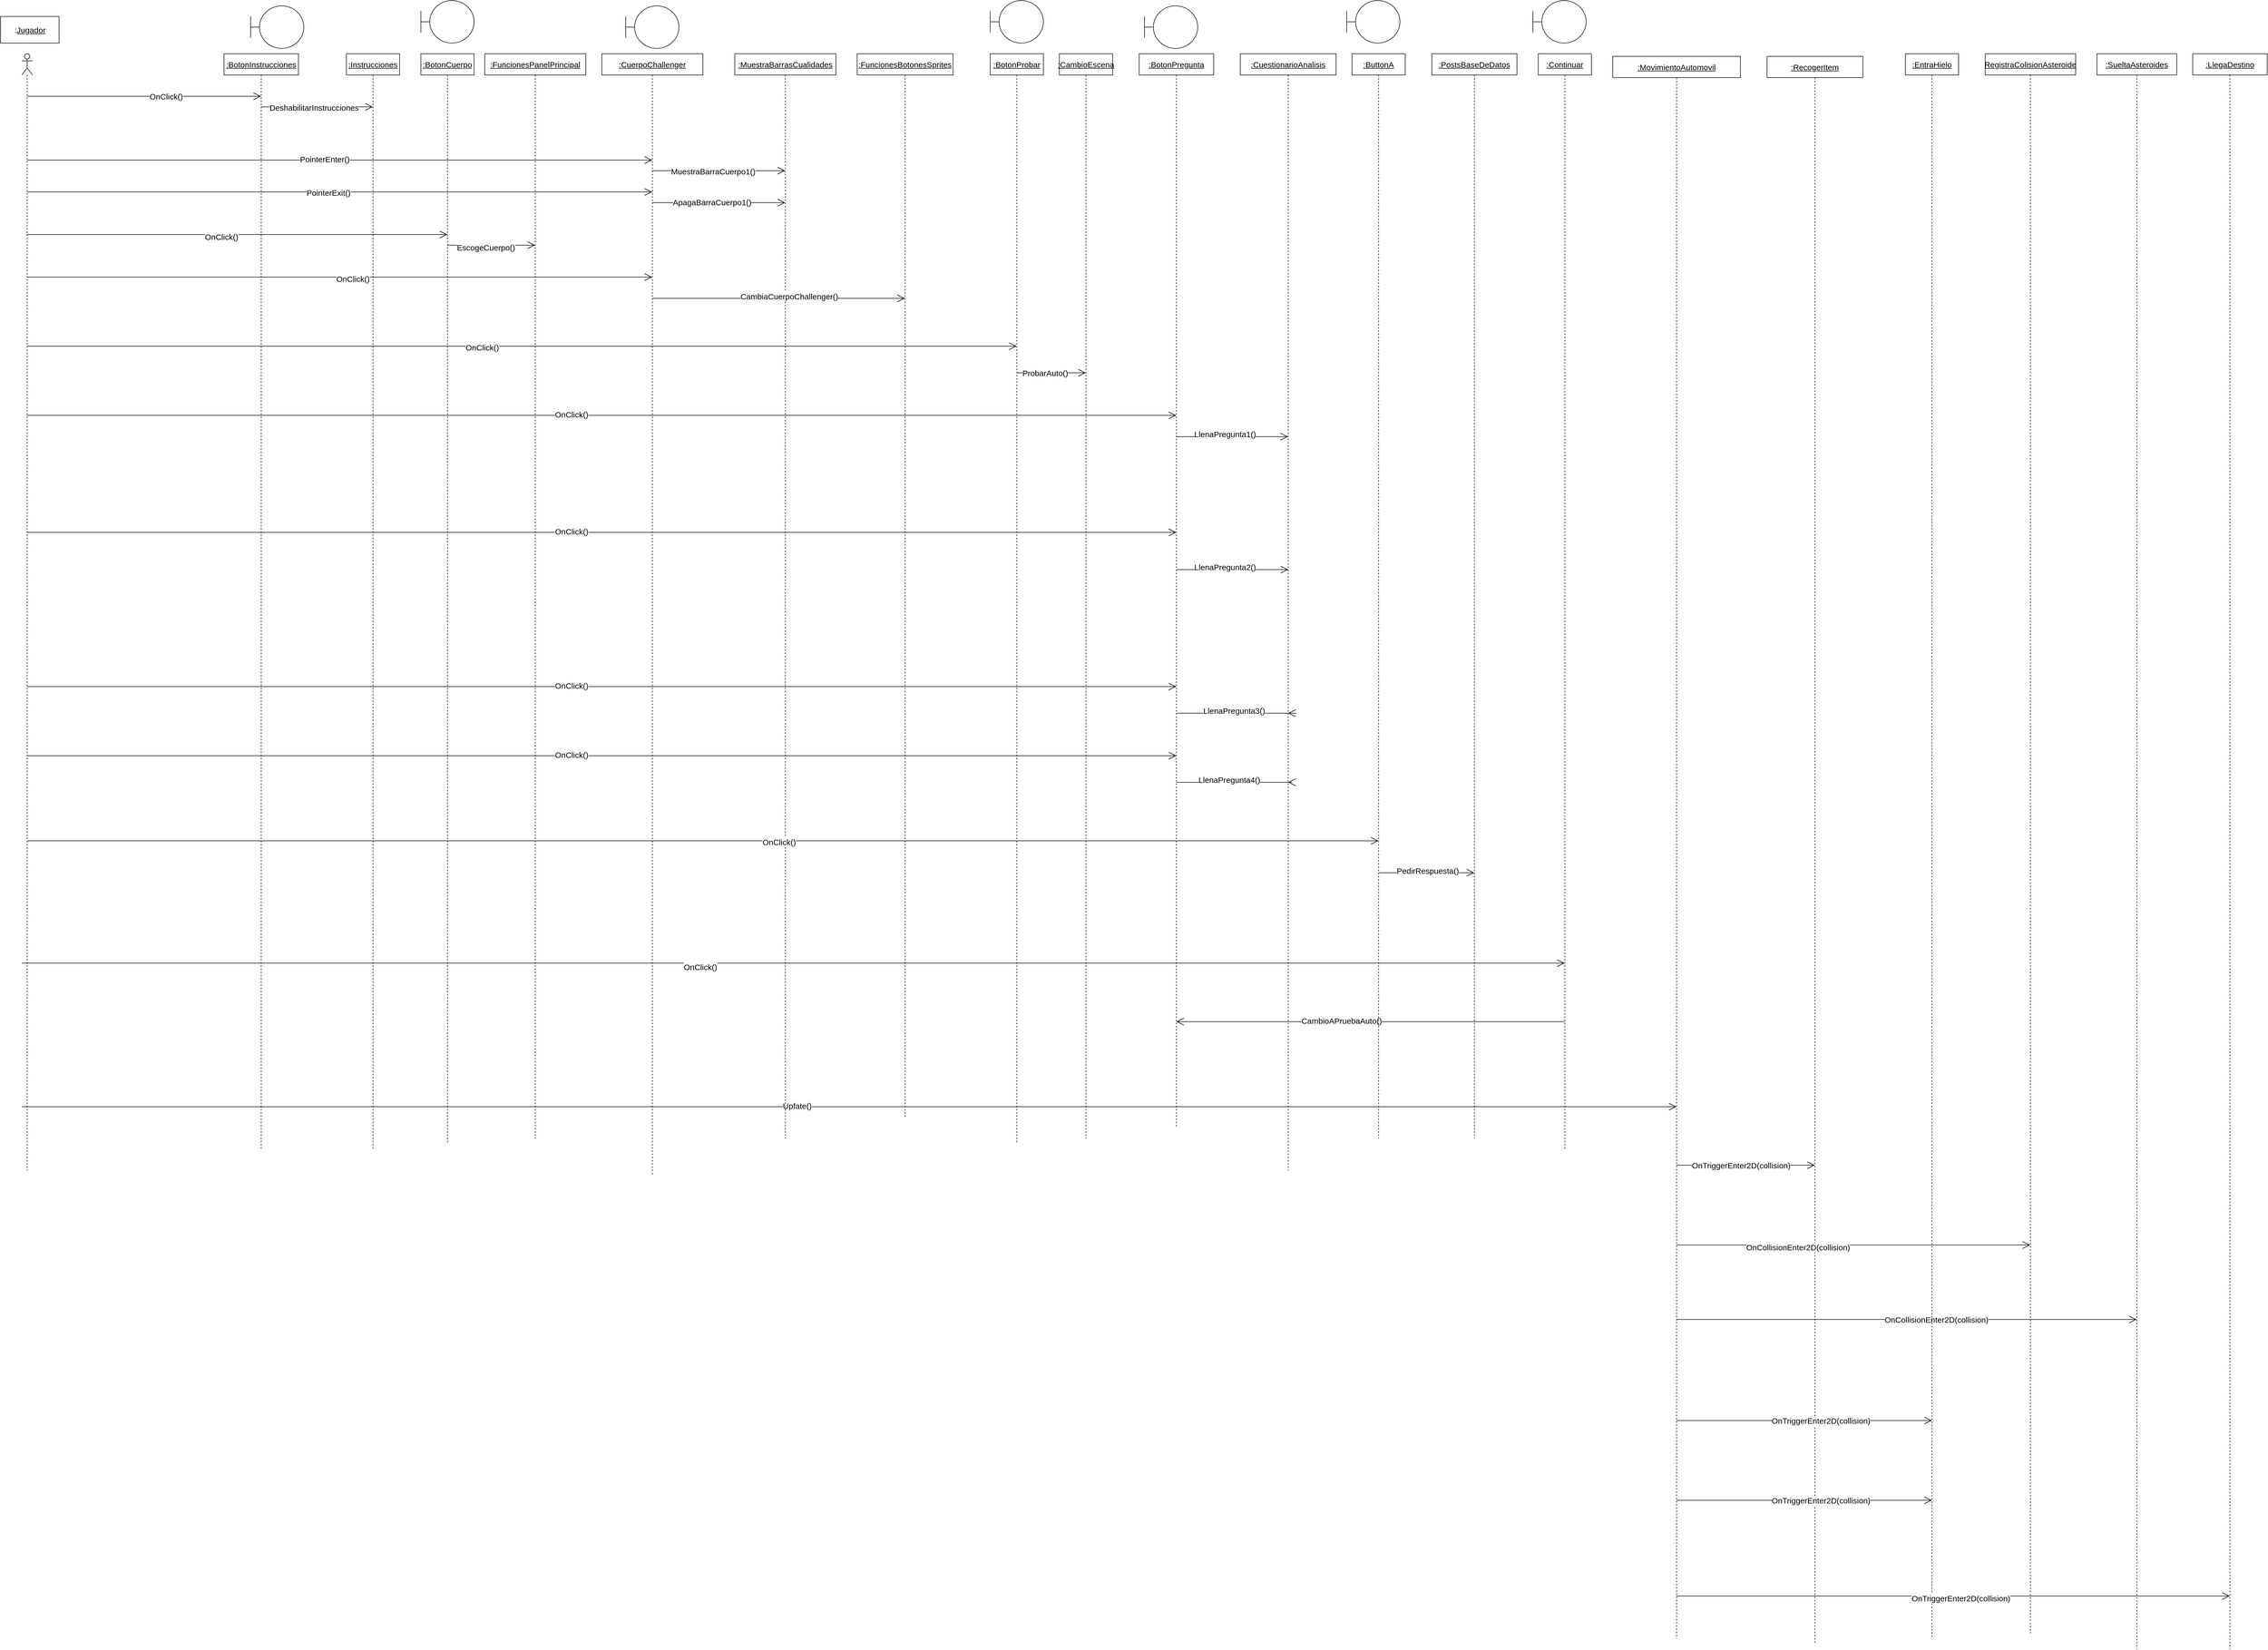 <mxfile version="14.6.9" type="device"><diagram id="k_JToLOaKlE2akSq6uSu" name="Page-1"><mxGraphModel dx="3276" dy="1656" grid="1" gridSize="10" guides="1" tooltips="1" connect="1" arrows="1" fold="1" page="1" pageScale="1" pageWidth="850" pageHeight="1100" math="0" shadow="0"><root><mxCell id="0"/><mxCell id="1" parent="0"/><mxCell id="Ql1nLGLILNkB_zhHNrRk-2" value="" style="shape=umlLifeline;participant=umlActor;perimeter=lifelinePerimeter;whiteSpace=wrap;html=1;container=1;collapsible=0;recursiveResize=0;verticalAlign=top;spacingTop=36;outlineConnect=0;fontSize=15;" vertex="1" parent="1"><mxGeometry x="300" y="470" width="20" height="2100" as="geometry"/></mxCell><mxCell id="Ql1nLGLILNkB_zhHNrRk-49" value="" style="endArrow=open;endFill=1;endSize=12;html=1;fontSize=15;" edge="1" parent="Ql1nLGLILNkB_zhHNrRk-2" target="Ql1nLGLILNkB_zhHNrRk-47"><mxGeometry width="160" relative="1" as="geometry"><mxPoint x="10" y="550" as="sourcePoint"/><mxPoint x="170" y="550" as="targetPoint"/></mxGeometry></mxCell><mxCell id="Ql1nLGLILNkB_zhHNrRk-50" value="OnClick()" style="edgeLabel;html=1;align=center;verticalAlign=middle;resizable=0;points=[];fontSize=15;" vertex="1" connectable="0" parent="Ql1nLGLILNkB_zhHNrRk-49"><mxGeometry x="-0.081" y="-2" relative="1" as="geometry"><mxPoint as="offset"/></mxGeometry></mxCell><mxCell id="Ql1nLGLILNkB_zhHNrRk-82" value="" style="endArrow=open;endFill=1;endSize=12;html=1;fontSize=15;" edge="1" parent="Ql1nLGLILNkB_zhHNrRk-2" target="Ql1nLGLILNkB_zhHNrRk-84"><mxGeometry width="160" relative="1" as="geometry"><mxPoint y="1710" as="sourcePoint"/><mxPoint x="2940" y="1720" as="targetPoint"/></mxGeometry></mxCell><mxCell id="Ql1nLGLILNkB_zhHNrRk-83" value="OnClick()" style="edgeLabel;html=1;align=center;verticalAlign=middle;resizable=0;points=[];fontSize=15;" vertex="1" connectable="0" parent="Ql1nLGLILNkB_zhHNrRk-82"><mxGeometry x="-0.121" y="-7" relative="1" as="geometry"><mxPoint as="offset"/></mxGeometry></mxCell><mxCell id="Ql1nLGLILNkB_zhHNrRk-89" value="" style="endArrow=open;endFill=1;endSize=12;html=1;fontSize=15;" edge="1" parent="Ql1nLGLILNkB_zhHNrRk-2" target="Ql1nLGLILNkB_zhHNrRk-88"><mxGeometry width="160" relative="1" as="geometry"><mxPoint y="1980" as="sourcePoint"/><mxPoint x="160" y="1980" as="targetPoint"/></mxGeometry></mxCell><mxCell id="Ql1nLGLILNkB_zhHNrRk-90" value="Upfate()" style="edgeLabel;html=1;align=center;verticalAlign=middle;resizable=0;points=[];fontSize=15;" vertex="1" connectable="0" parent="Ql1nLGLILNkB_zhHNrRk-89"><mxGeometry x="-0.063" y="2" relative="1" as="geometry"><mxPoint as="offset"/></mxGeometry></mxCell><mxCell id="Ql1nLGLILNkB_zhHNrRk-8" value=":&lt;u style=&quot;font-size: 15px;&quot;&gt;Jugador&lt;/u&gt;" style="html=1;fontSize=15;" vertex="1" parent="1"><mxGeometry x="260" y="400" width="110" height="50" as="geometry"/></mxCell><mxCell id="Ql1nLGLILNkB_zhHNrRk-9" value="&lt;u style=&quot;font-size: 15px;&quot;&gt;:BotonInstrucciones&lt;/u&gt;" style="shape=umlLifeline;perimeter=lifelinePerimeter;whiteSpace=wrap;html=1;container=1;collapsible=0;recursiveResize=0;outlineConnect=0;fontSize=15;" vertex="1" parent="1"><mxGeometry x="680" y="470" width="140" height="2060" as="geometry"/></mxCell><mxCell id="Ql1nLGLILNkB_zhHNrRk-10" value="" style="endArrow=open;endFill=1;endSize=12;html=1;fontSize=15;" edge="1" parent="1" source="Ql1nLGLILNkB_zhHNrRk-2" target="Ql1nLGLILNkB_zhHNrRk-9"><mxGeometry width="160" relative="1" as="geometry"><mxPoint x="490" y="670" as="sourcePoint"/><mxPoint x="650" y="670" as="targetPoint"/><Array as="points"><mxPoint x="570" y="550"/></Array></mxGeometry></mxCell><mxCell id="Ql1nLGLILNkB_zhHNrRk-11" value="OnClick()" style="edgeLabel;html=1;align=center;verticalAlign=middle;resizable=0;points=[];fontSize=15;" vertex="1" connectable="0" parent="Ql1nLGLILNkB_zhHNrRk-10"><mxGeometry x="0.185" relative="1" as="geometry"><mxPoint as="offset"/></mxGeometry></mxCell><mxCell id="Ql1nLGLILNkB_zhHNrRk-12" value="&lt;u style=&quot;font-size: 15px;&quot;&gt;:Instrucciones&lt;/u&gt;" style="shape=umlLifeline;perimeter=lifelinePerimeter;whiteSpace=wrap;html=1;container=1;collapsible=0;recursiveResize=0;outlineConnect=0;fontSize=15;" vertex="1" parent="1"><mxGeometry x="910" y="470" width="100" height="2060" as="geometry"/></mxCell><mxCell id="Ql1nLGLILNkB_zhHNrRk-13" value="" style="endArrow=open;endFill=1;endSize=12;html=1;fontSize=15;" edge="1" parent="1" source="Ql1nLGLILNkB_zhHNrRk-9" target="Ql1nLGLILNkB_zhHNrRk-12"><mxGeometry width="160" relative="1" as="geometry"><mxPoint x="810" y="610" as="sourcePoint"/><mxPoint x="970" y="610" as="targetPoint"/><Array as="points"><mxPoint x="880" y="570"/></Array></mxGeometry></mxCell><mxCell id="Ql1nLGLILNkB_zhHNrRk-14" value="DeshabilitarInstrucciones" style="edgeLabel;html=1;align=center;verticalAlign=middle;resizable=0;points=[];fontSize=15;" vertex="1" connectable="0" parent="Ql1nLGLILNkB_zhHNrRk-13"><mxGeometry x="-0.053" y="-1" relative="1" as="geometry"><mxPoint as="offset"/></mxGeometry></mxCell><mxCell id="Ql1nLGLILNkB_zhHNrRk-15" value="&lt;u style=&quot;font-size: 15px;&quot;&gt;:BotonCuerpo&lt;/u&gt;" style="shape=umlLifeline;perimeter=lifelinePerimeter;whiteSpace=wrap;html=1;container=1;collapsible=0;recursiveResize=0;outlineConnect=0;fontSize=15;" vertex="1" parent="1"><mxGeometry x="1050" y="470" width="100" height="2050" as="geometry"/></mxCell><mxCell id="Ql1nLGLILNkB_zhHNrRk-18" value="&lt;u style=&quot;font-size: 15px;&quot;&gt;:FuncionesPanelPrincipal&lt;/u&gt;" style="shape=umlLifeline;perimeter=lifelinePerimeter;whiteSpace=wrap;html=1;container=1;collapsible=0;recursiveResize=0;outlineConnect=0;fontSize=15;" vertex="1" parent="1"><mxGeometry x="1170" y="470" width="190" height="2040" as="geometry"/></mxCell><mxCell id="Ql1nLGLILNkB_zhHNrRk-21" value="" style="endArrow=open;endFill=1;endSize=12;html=1;fontSize=15;" edge="1" parent="1" source="Ql1nLGLILNkB_zhHNrRk-2" target="Ql1nLGLILNkB_zhHNrRk-22"><mxGeometry width="160" relative="1" as="geometry"><mxPoint x="450" y="700" as="sourcePoint"/><mxPoint x="1422" y="680" as="targetPoint"/><Array as="points"><mxPoint x="1410" y="670"/></Array></mxGeometry></mxCell><mxCell id="Ql1nLGLILNkB_zhHNrRk-23" value="PointerEnter()" style="edgeLabel;html=1;align=center;verticalAlign=middle;resizable=0;points=[];fontSize=15;" vertex="1" connectable="0" parent="Ql1nLGLILNkB_zhHNrRk-21"><mxGeometry x="-0.05" y="2" relative="1" as="geometry"><mxPoint x="1" as="offset"/></mxGeometry></mxCell><mxCell id="Ql1nLGLILNkB_zhHNrRk-22" value="&lt;u style=&quot;font-size: 15px;&quot;&gt;:CuerpoChallenger&lt;/u&gt;" style="shape=umlLifeline;perimeter=lifelinePerimeter;whiteSpace=wrap;html=1;container=1;collapsible=0;recursiveResize=0;outlineConnect=0;fontSize=15;" vertex="1" parent="1"><mxGeometry x="1390" y="470" width="190" height="2110" as="geometry"/></mxCell><mxCell id="Ql1nLGLILNkB_zhHNrRk-25" value="&lt;u style=&quot;font-size: 15px;&quot;&gt;:MuestraBarrasCualidades&lt;/u&gt;" style="shape=umlLifeline;perimeter=lifelinePerimeter;whiteSpace=wrap;html=1;container=1;collapsible=0;recursiveResize=0;outlineConnect=0;fontSize=15;" vertex="1" parent="1"><mxGeometry x="1640" y="470" width="190" height="2040" as="geometry"/></mxCell><mxCell id="Ql1nLGLILNkB_zhHNrRk-27" value="" style="endArrow=open;endFill=1;endSize=12;html=1;fontSize=15;" edge="1" parent="1" source="Ql1nLGLILNkB_zhHNrRk-22" target="Ql1nLGLILNkB_zhHNrRk-25"><mxGeometry width="160" relative="1" as="geometry"><mxPoint x="1600" y="590" as="sourcePoint"/><mxPoint x="1760" y="590" as="targetPoint"/><Array as="points"><mxPoint x="1630" y="690"/></Array></mxGeometry></mxCell><mxCell id="Ql1nLGLILNkB_zhHNrRk-28" value="MuestraBarraCuerpo1()" style="edgeLabel;html=1;align=center;verticalAlign=middle;resizable=0;points=[];fontSize=15;" vertex="1" connectable="0" parent="Ql1nLGLILNkB_zhHNrRk-27"><mxGeometry x="-0.088" y="-1" relative="1" as="geometry"><mxPoint as="offset"/></mxGeometry></mxCell><mxCell id="Ql1nLGLILNkB_zhHNrRk-29" value="" style="endArrow=open;endFill=1;endSize=12;html=1;fontSize=15;" edge="1" parent="1" source="Ql1nLGLILNkB_zhHNrRk-2" target="Ql1nLGLILNkB_zhHNrRk-22"><mxGeometry width="160" relative="1" as="geometry"><mxPoint x="320" y="860" as="sourcePoint"/><mxPoint x="480" y="860" as="targetPoint"/><Array as="points"><mxPoint x="910" y="730"/></Array></mxGeometry></mxCell><mxCell id="Ql1nLGLILNkB_zhHNrRk-30" value="PointerExit()" style="edgeLabel;html=1;align=center;verticalAlign=middle;resizable=0;points=[];fontSize=15;" vertex="1" connectable="0" parent="Ql1nLGLILNkB_zhHNrRk-29"><mxGeometry x="-0.038" y="-1" relative="1" as="geometry"><mxPoint x="1" as="offset"/></mxGeometry></mxCell><mxCell id="Ql1nLGLILNkB_zhHNrRk-31" value="" style="endArrow=open;endFill=1;endSize=12;html=1;fontSize=15;" edge="1" parent="1" source="Ql1nLGLILNkB_zhHNrRk-22" target="Ql1nLGLILNkB_zhHNrRk-25"><mxGeometry width="160" relative="1" as="geometry"><mxPoint x="960" y="730" as="sourcePoint"/><mxPoint x="1120" y="730" as="targetPoint"/><Array as="points"><mxPoint x="1620" y="750"/></Array></mxGeometry></mxCell><mxCell id="Ql1nLGLILNkB_zhHNrRk-38" value="ApagaBarraCuerpo1()" style="edgeLabel;html=1;align=center;verticalAlign=middle;resizable=0;points=[];fontSize=15;" vertex="1" connectable="0" parent="Ql1nLGLILNkB_zhHNrRk-31"><mxGeometry x="-0.107" y="1" relative="1" as="geometry"><mxPoint as="offset"/></mxGeometry></mxCell><mxCell id="Ql1nLGLILNkB_zhHNrRk-33" value="" style="endArrow=open;endFill=1;endSize=12;html=1;fontSize=15;" edge="1" parent="1" source="Ql1nLGLILNkB_zhHNrRk-2" target="Ql1nLGLILNkB_zhHNrRk-15"><mxGeometry width="160" relative="1" as="geometry"><mxPoint x="490" y="1010" as="sourcePoint"/><mxPoint x="650" y="1010" as="targetPoint"/><Array as="points"><mxPoint x="710" y="810"/></Array></mxGeometry></mxCell><mxCell id="Ql1nLGLILNkB_zhHNrRk-34" value="OnClick()" style="edgeLabel;html=1;align=center;verticalAlign=middle;resizable=0;points=[];fontSize=15;" vertex="1" connectable="0" parent="Ql1nLGLILNkB_zhHNrRk-33"><mxGeometry x="-0.077" y="-4" relative="1" as="geometry"><mxPoint as="offset"/></mxGeometry></mxCell><mxCell id="Ql1nLGLILNkB_zhHNrRk-36" value="" style="endArrow=open;endFill=1;endSize=12;html=1;fontSize=15;" edge="1" parent="1" source="Ql1nLGLILNkB_zhHNrRk-15" target="Ql1nLGLILNkB_zhHNrRk-18"><mxGeometry width="160" relative="1" as="geometry"><mxPoint x="720" y="990" as="sourcePoint"/><mxPoint x="880" y="990" as="targetPoint"/><Array as="points"><mxPoint x="1200" y="830"/></Array></mxGeometry></mxCell><mxCell id="Ql1nLGLILNkB_zhHNrRk-37" value="EscogeCuerpo()" style="edgeLabel;html=1;align=center;verticalAlign=middle;resizable=0;points=[];fontSize=15;" vertex="1" connectable="0" parent="Ql1nLGLILNkB_zhHNrRk-36"><mxGeometry x="-0.125" y="-4" relative="1" as="geometry"><mxPoint as="offset"/></mxGeometry></mxCell><mxCell id="Ql1nLGLILNkB_zhHNrRk-39" value="" style="endArrow=open;endFill=1;endSize=12;html=1;fontSize=15;" edge="1" parent="1" source="Ql1nLGLILNkB_zhHNrRk-2" target="Ql1nLGLILNkB_zhHNrRk-22"><mxGeometry width="160" relative="1" as="geometry"><mxPoint x="640" y="1060" as="sourcePoint"/><mxPoint x="800" y="1060" as="targetPoint"/><Array as="points"><mxPoint x="920" y="890"/></Array></mxGeometry></mxCell><mxCell id="Ql1nLGLILNkB_zhHNrRk-40" value="OnClick()" style="edgeLabel;html=1;align=center;verticalAlign=middle;resizable=0;points=[];fontSize=15;" vertex="1" connectable="0" parent="Ql1nLGLILNkB_zhHNrRk-39"><mxGeometry x="0.042" y="-3" relative="1" as="geometry"><mxPoint as="offset"/></mxGeometry></mxCell><mxCell id="Ql1nLGLILNkB_zhHNrRk-41" value="&lt;u style=&quot;font-size: 15px;&quot;&gt;:FuncionesBotonesSprites&lt;/u&gt;" style="shape=umlLifeline;perimeter=lifelinePerimeter;whiteSpace=wrap;html=1;container=1;collapsible=0;recursiveResize=0;outlineConnect=0;fontSize=15;" vertex="1" parent="1"><mxGeometry x="1870" y="470" width="180" height="2000" as="geometry"/></mxCell><mxCell id="Ql1nLGLILNkB_zhHNrRk-42" value="" style="endArrow=open;endFill=1;endSize=12;html=1;fontSize=15;" edge="1" parent="1" source="Ql1nLGLILNkB_zhHNrRk-22" target="Ql1nLGLILNkB_zhHNrRk-41"><mxGeometry width="160" relative="1" as="geometry"><mxPoint x="1280" y="1030" as="sourcePoint"/><mxPoint x="1890" y="880" as="targetPoint"/><Array as="points"><mxPoint x="1720" y="930"/></Array></mxGeometry></mxCell><mxCell id="Ql1nLGLILNkB_zhHNrRk-43" value="CambiaCuerpoChallenger()" style="edgeLabel;html=1;align=center;verticalAlign=middle;resizable=0;points=[];fontSize=15;" vertex="1" connectable="0" parent="Ql1nLGLILNkB_zhHNrRk-42"><mxGeometry x="0.076" y="4" relative="1" as="geometry"><mxPoint x="1" as="offset"/></mxGeometry></mxCell><mxCell id="Ql1nLGLILNkB_zhHNrRk-44" value="" style="shape=umlBoundary;whiteSpace=wrap;html=1;fontSize=15;" vertex="1" parent="1"><mxGeometry x="730" y="380" width="100" height="80" as="geometry"/></mxCell><mxCell id="Ql1nLGLILNkB_zhHNrRk-45" value="" style="shape=umlBoundary;whiteSpace=wrap;html=1;fontSize=15;" vertex="1" parent="1"><mxGeometry x="1050" y="370" width="100" height="80" as="geometry"/></mxCell><mxCell id="Ql1nLGLILNkB_zhHNrRk-46" value="" style="shape=umlBoundary;whiteSpace=wrap;html=1;fontSize=15;" vertex="1" parent="1"><mxGeometry x="1435" y="380" width="100" height="80" as="geometry"/></mxCell><mxCell id="Ql1nLGLILNkB_zhHNrRk-47" value="&lt;u style=&quot;font-size: 15px;&quot;&gt;:BotonProbar&lt;/u&gt;" style="shape=umlLifeline;perimeter=lifelinePerimeter;whiteSpace=wrap;html=1;container=1;collapsible=0;recursiveResize=0;outlineConnect=0;fontSize=15;" vertex="1" parent="1"><mxGeometry x="2120" y="470" width="100" height="2050" as="geometry"/></mxCell><mxCell id="Ql1nLGLILNkB_zhHNrRk-51" value="" style="endArrow=open;endFill=1;endSize=12;html=1;fontSize=15;" edge="1" parent="Ql1nLGLILNkB_zhHNrRk-47" target="Ql1nLGLILNkB_zhHNrRk-52"><mxGeometry width="160" relative="1" as="geometry"><mxPoint x="50" y="600" as="sourcePoint"/><mxPoint x="210" y="600" as="targetPoint"/></mxGeometry></mxCell><mxCell id="Ql1nLGLILNkB_zhHNrRk-53" value="ProbarAuto()" style="edgeLabel;html=1;align=center;verticalAlign=middle;resizable=0;points=[];fontSize=15;" vertex="1" connectable="0" parent="Ql1nLGLILNkB_zhHNrRk-51"><mxGeometry x="-0.184" relative="1" as="geometry"><mxPoint as="offset"/></mxGeometry></mxCell><mxCell id="Ql1nLGLILNkB_zhHNrRk-52" value="&lt;u style=&quot;font-size: 15px;&quot;&gt;:CambioEscena&lt;/u&gt;" style="shape=umlLifeline;perimeter=lifelinePerimeter;whiteSpace=wrap;html=1;container=1;collapsible=0;recursiveResize=0;outlineConnect=0;fontSize=15;" vertex="1" parent="1"><mxGeometry x="2250" y="470" width="100" height="2040" as="geometry"/></mxCell><mxCell id="Ql1nLGLILNkB_zhHNrRk-54" value="" style="shape=umlBoundary;whiteSpace=wrap;html=1;fontSize=15;" vertex="1" parent="1"><mxGeometry x="2120" y="370" width="100" height="80" as="geometry"/></mxCell><mxCell id="Ql1nLGLILNkB_zhHNrRk-55" value="&lt;u style=&quot;font-size: 15px;&quot;&gt;:BotonPregunta&lt;/u&gt;" style="shape=umlLifeline;perimeter=lifelinePerimeter;whiteSpace=wrap;html=1;container=1;collapsible=0;recursiveResize=0;outlineConnect=0;fontSize=15;" vertex="1" parent="1"><mxGeometry x="2400" y="470" width="140" height="2020" as="geometry"/></mxCell><mxCell id="Ql1nLGLILNkB_zhHNrRk-56" value="" style="endArrow=open;endFill=1;endSize=12;html=1;fontSize=15;" edge="1" parent="1" source="Ql1nLGLILNkB_zhHNrRk-2" target="Ql1nLGLILNkB_zhHNrRk-55"><mxGeometry width="160" relative="1" as="geometry"><mxPoint x="1040" y="1140" as="sourcePoint"/><mxPoint x="1200" y="1140" as="targetPoint"/><Array as="points"><mxPoint x="1560" y="1150"/></Array></mxGeometry></mxCell><mxCell id="Ql1nLGLILNkB_zhHNrRk-57" value="OnClick()" style="edgeLabel;html=1;align=center;verticalAlign=middle;resizable=0;points=[];fontSize=15;" vertex="1" connectable="0" parent="Ql1nLGLILNkB_zhHNrRk-56"><mxGeometry x="-0.053" y="3" relative="1" as="geometry"><mxPoint y="1" as="offset"/></mxGeometry></mxCell><mxCell id="Ql1nLGLILNkB_zhHNrRk-58" value="&lt;u style=&quot;font-size: 15px;&quot;&gt;:CuestionarioAnalisis&lt;/u&gt;" style="shape=umlLifeline;perimeter=lifelinePerimeter;whiteSpace=wrap;html=1;container=1;collapsible=0;recursiveResize=0;outlineConnect=0;fontSize=15;" vertex="1" parent="1"><mxGeometry x="2590" y="470" width="180" height="2100" as="geometry"/></mxCell><mxCell id="Ql1nLGLILNkB_zhHNrRk-59" value="" style="endArrow=open;endFill=1;endSize=12;html=1;fontSize=15;" edge="1" parent="1" source="Ql1nLGLILNkB_zhHNrRk-55" target="Ql1nLGLILNkB_zhHNrRk-58"><mxGeometry width="160" relative="1" as="geometry"><mxPoint x="2620" y="1090" as="sourcePoint"/><mxPoint x="2780" y="1090" as="targetPoint"/><Array as="points"><mxPoint x="2660" y="1190"/></Array></mxGeometry></mxCell><mxCell id="Ql1nLGLILNkB_zhHNrRk-60" value="LlenaPregunta1()" style="edgeLabel;html=1;align=center;verticalAlign=middle;resizable=0;points=[];fontSize=15;" vertex="1" connectable="0" parent="Ql1nLGLILNkB_zhHNrRk-59"><mxGeometry x="-0.137" y="5" relative="1" as="geometry"><mxPoint as="offset"/></mxGeometry></mxCell><mxCell id="Ql1nLGLILNkB_zhHNrRk-61" value="&lt;u style=&quot;font-size: 15px;&quot;&gt;:PostsBaseDeDatos&lt;/u&gt;" style="shape=umlLifeline;perimeter=lifelinePerimeter;whiteSpace=wrap;html=1;container=1;collapsible=0;recursiveResize=0;outlineConnect=0;fontSize=15;" vertex="1" parent="1"><mxGeometry x="2950" y="470" width="160" height="2040" as="geometry"/></mxCell><mxCell id="Ql1nLGLILNkB_zhHNrRk-64" value="" style="endArrow=open;endFill=1;endSize=12;html=1;fontSize=15;" edge="1" parent="1" source="Ql1nLGLILNkB_zhHNrRk-2" target="Ql1nLGLILNkB_zhHNrRk-55"><mxGeometry width="160" relative="1" as="geometry"><mxPoint x="317.643" y="1160" as="sourcePoint"/><mxPoint x="2589.5" y="1160" as="targetPoint"/><Array as="points"><mxPoint x="1530" y="1370"/></Array></mxGeometry></mxCell><mxCell id="Ql1nLGLILNkB_zhHNrRk-65" value="OnClick()" style="edgeLabel;html=1;align=center;verticalAlign=middle;resizable=0;points=[];fontSize=15;" vertex="1" connectable="0" parent="Ql1nLGLILNkB_zhHNrRk-64"><mxGeometry x="-0.053" y="3" relative="1" as="geometry"><mxPoint y="1" as="offset"/></mxGeometry></mxCell><mxCell id="Ql1nLGLILNkB_zhHNrRk-66" value="" style="endArrow=open;endFill=1;endSize=12;html=1;fontSize=15;" edge="1" parent="1" source="Ql1nLGLILNkB_zhHNrRk-55" target="Ql1nLGLILNkB_zhHNrRk-58"><mxGeometry width="160" relative="1" as="geometry"><mxPoint x="2587.643" y="1200" as="sourcePoint"/><mxPoint x="2839.5" y="1200" as="targetPoint"/><Array as="points"><mxPoint x="2680" y="1440"/></Array></mxGeometry></mxCell><mxCell id="Ql1nLGLILNkB_zhHNrRk-67" value="LlenaPregunta2()" style="edgeLabel;html=1;align=center;verticalAlign=middle;resizable=0;points=[];fontSize=15;" vertex="1" connectable="0" parent="Ql1nLGLILNkB_zhHNrRk-66"><mxGeometry x="-0.137" y="5" relative="1" as="geometry"><mxPoint as="offset"/></mxGeometry></mxCell><mxCell id="Ql1nLGLILNkB_zhHNrRk-70" value="" style="endArrow=open;endFill=1;endSize=12;html=1;fontSize=15;" edge="1" parent="1" source="Ql1nLGLILNkB_zhHNrRk-2" target="Ql1nLGLILNkB_zhHNrRk-55"><mxGeometry width="160" relative="1" as="geometry"><mxPoint x="340" y="1710" as="sourcePoint"/><mxPoint x="2589.5" y="1380" as="targetPoint"/><Array as="points"><mxPoint x="1520" y="1660"/></Array></mxGeometry></mxCell><mxCell id="Ql1nLGLILNkB_zhHNrRk-71" value="OnClick()" style="edgeLabel;html=1;align=center;verticalAlign=middle;resizable=0;points=[];fontSize=15;" vertex="1" connectable="0" parent="Ql1nLGLILNkB_zhHNrRk-70"><mxGeometry x="-0.053" y="3" relative="1" as="geometry"><mxPoint y="1" as="offset"/></mxGeometry></mxCell><mxCell id="Ql1nLGLILNkB_zhHNrRk-72" value="" style="endArrow=open;endFill=1;endSize=12;html=1;fontSize=15;" edge="1" parent="1" source="Ql1nLGLILNkB_zhHNrRk-55" target="Ql1nLGLILNkB_zhHNrRk-58"><mxGeometry width="160" relative="1" as="geometry"><mxPoint x="2587.643" y="1450" as="sourcePoint"/><mxPoint x="2839.5" y="1450" as="targetPoint"/><Array as="points"><mxPoint x="2700" y="1710"/></Array></mxGeometry></mxCell><mxCell id="Ql1nLGLILNkB_zhHNrRk-73" value="LlenaPregunta3()" style="edgeLabel;html=1;align=center;verticalAlign=middle;resizable=0;points=[];fontSize=15;" vertex="1" connectable="0" parent="Ql1nLGLILNkB_zhHNrRk-72"><mxGeometry x="-0.137" y="5" relative="1" as="geometry"><mxPoint as="offset"/></mxGeometry></mxCell><mxCell id="Ql1nLGLILNkB_zhHNrRk-76" value="" style="endArrow=open;endFill=1;endSize=12;html=1;fontSize=15;" edge="1" parent="1" source="Ql1nLGLILNkB_zhHNrRk-2" target="Ql1nLGLILNkB_zhHNrRk-55"><mxGeometry width="160" relative="1" as="geometry"><mxPoint x="318" y="1670" as="sourcePoint"/><mxPoint x="2589.5" y="1670" as="targetPoint"/><Array as="points"><mxPoint x="1500" y="1790"/></Array></mxGeometry></mxCell><mxCell id="Ql1nLGLILNkB_zhHNrRk-77" value="OnClick()" style="edgeLabel;html=1;align=center;verticalAlign=middle;resizable=0;points=[];fontSize=15;" vertex="1" connectable="0" parent="Ql1nLGLILNkB_zhHNrRk-76"><mxGeometry x="-0.053" y="3" relative="1" as="geometry"><mxPoint y="1" as="offset"/></mxGeometry></mxCell><mxCell id="Ql1nLGLILNkB_zhHNrRk-78" value="" style="endArrow=open;endFill=1;endSize=12;html=1;fontSize=15;" edge="1" parent="1" source="Ql1nLGLILNkB_zhHNrRk-55" target="Ql1nLGLILNkB_zhHNrRk-58"><mxGeometry width="160" relative="1" as="geometry"><mxPoint x="2588.0" y="1720" as="sourcePoint"/><mxPoint x="2839.5" y="1720" as="targetPoint"/><Array as="points"><mxPoint x="2690" y="1840"/></Array></mxGeometry></mxCell><mxCell id="Ql1nLGLILNkB_zhHNrRk-79" value="LlenaPregunta4()" style="edgeLabel;html=1;align=center;verticalAlign=middle;resizable=0;points=[];fontSize=15;" vertex="1" connectable="0" parent="Ql1nLGLILNkB_zhHNrRk-78"><mxGeometry x="-0.137" y="5" relative="1" as="geometry"><mxPoint as="offset"/></mxGeometry></mxCell><mxCell id="Ql1nLGLILNkB_zhHNrRk-80" value="" style="endArrow=open;endFill=1;endSize=12;html=1;fontSize=15;" edge="1" parent="1" source="Ql1nLGLILNkB_zhHNrRk-108" target="Ql1nLGLILNkB_zhHNrRk-61"><mxGeometry width="160" relative="1" as="geometry"><mxPoint x="2838.0" y="1780" as="sourcePoint"/><mxPoint x="3079.5" y="1780" as="targetPoint"/><Array as="points"><mxPoint x="2930" y="2010"/></Array></mxGeometry></mxCell><mxCell id="Ql1nLGLILNkB_zhHNrRk-81" value="PedirRespuesta()" style="edgeLabel;html=1;align=center;verticalAlign=middle;resizable=0;points=[];fontSize=15;" vertex="1" connectable="0" parent="Ql1nLGLILNkB_zhHNrRk-80"><mxGeometry x="0.018" y="4" relative="1" as="geometry"><mxPoint as="offset"/></mxGeometry></mxCell><mxCell id="Ql1nLGLILNkB_zhHNrRk-84" value="&lt;u style=&quot;font-size: 15px;&quot;&gt;:Continuar&lt;/u&gt;" style="shape=umlLifeline;perimeter=lifelinePerimeter;whiteSpace=wrap;html=1;container=1;collapsible=0;recursiveResize=0;outlineConnect=0;fontSize=15;" vertex="1" parent="1"><mxGeometry x="3150" y="470" width="100" height="2060" as="geometry"/></mxCell><mxCell id="Ql1nLGLILNkB_zhHNrRk-85" value="" style="shape=umlBoundary;whiteSpace=wrap;html=1;fontSize=15;" vertex="1" parent="1"><mxGeometry x="3140" y="370" width="100" height="80" as="geometry"/></mxCell><mxCell id="Ql1nLGLILNkB_zhHNrRk-86" value="" style="endArrow=open;endFill=1;endSize=12;html=1;fontSize=15;" edge="1" parent="1" source="Ql1nLGLILNkB_zhHNrRk-84" target="Ql1nLGLILNkB_zhHNrRk-55"><mxGeometry width="160" relative="1" as="geometry"><mxPoint x="3460" y="2430" as="sourcePoint"/><mxPoint x="3620" y="2430" as="targetPoint"/><Array as="points"><mxPoint x="2950" y="2290"/></Array></mxGeometry></mxCell><mxCell id="Ql1nLGLILNkB_zhHNrRk-87" value="CambioAPruebaAuto()" style="edgeLabel;html=1;align=center;verticalAlign=middle;resizable=0;points=[];fontSize=15;" vertex="1" connectable="0" parent="Ql1nLGLILNkB_zhHNrRk-86"><mxGeometry x="0.149" y="-2" relative="1" as="geometry"><mxPoint x="-1" as="offset"/></mxGeometry></mxCell><mxCell id="Ql1nLGLILNkB_zhHNrRk-88" value="&lt;u style=&quot;font-size: 15px;&quot;&gt;:MovimientoAutomovil&lt;/u&gt;" style="shape=umlLifeline;perimeter=lifelinePerimeter;whiteSpace=wrap;html=1;container=1;collapsible=0;recursiveResize=0;outlineConnect=0;fontSize=15;" vertex="1" parent="1"><mxGeometry x="3290" y="475" width="240" height="2975" as="geometry"/></mxCell><mxCell id="Ql1nLGLILNkB_zhHNrRk-91" value="&lt;u style=&quot;font-size: 15px;&quot;&gt;:RecogerItem&lt;/u&gt;" style="shape=umlLifeline;perimeter=lifelinePerimeter;whiteSpace=wrap;html=1;container=1;collapsible=0;recursiveResize=0;outlineConnect=0;fontSize=15;" vertex="1" parent="1"><mxGeometry x="3580" y="475" width="180" height="2985" as="geometry"/></mxCell><mxCell id="Ql1nLGLILNkB_zhHNrRk-94" value="&lt;u style=&quot;font-size: 15px;&quot;&gt;RegistraColisionAsteroide&lt;/u&gt;" style="shape=umlLifeline;perimeter=lifelinePerimeter;whiteSpace=wrap;html=1;container=1;collapsible=0;recursiveResize=0;outlineConnect=0;fontSize=15;" vertex="1" parent="1"><mxGeometry x="3990" y="470" width="170" height="2970" as="geometry"/></mxCell><mxCell id="Ql1nLGLILNkB_zhHNrRk-95" value="" style="endArrow=open;endFill=1;endSize=12;html=1;fontSize=15;" edge="1" parent="1" source="Ql1nLGLILNkB_zhHNrRk-88" target="Ql1nLGLILNkB_zhHNrRk-94"><mxGeometry width="160" relative="1" as="geometry"><mxPoint x="3730" y="2760" as="sourcePoint"/><mxPoint x="3890" y="2760" as="targetPoint"/><Array as="points"><mxPoint x="3850" y="2710"/></Array></mxGeometry></mxCell><mxCell id="Ql1nLGLILNkB_zhHNrRk-96" value="OnCollisionEnter2D(collision)" style="edgeLabel;html=1;align=center;verticalAlign=middle;resizable=0;points=[];fontSize=15;" vertex="1" connectable="0" parent="Ql1nLGLILNkB_zhHNrRk-95"><mxGeometry x="-0.315" y="-4" relative="1" as="geometry"><mxPoint as="offset"/></mxGeometry></mxCell><mxCell id="Ql1nLGLILNkB_zhHNrRk-97" value="&lt;u style=&quot;font-size: 15px;&quot;&gt;:SueltaAsteroides&lt;/u&gt;" style="shape=umlLifeline;perimeter=lifelinePerimeter;whiteSpace=wrap;html=1;container=1;collapsible=0;recursiveResize=0;outlineConnect=0;fontSize=15;" vertex="1" parent="1"><mxGeometry x="4200" y="470" width="150" height="3000" as="geometry"/></mxCell><mxCell id="Ql1nLGLILNkB_zhHNrRk-98" value="" style="endArrow=open;endFill=1;endSize=12;html=1;fontSize=15;" edge="1" parent="1" source="Ql1nLGLILNkB_zhHNrRk-88" target="Ql1nLGLILNkB_zhHNrRk-97"><mxGeometry width="160" relative="1" as="geometry"><mxPoint x="3598.5" y="2560" as="sourcePoint"/><mxPoint x="3929.5" y="2560" as="targetPoint"/><Array as="points"><mxPoint x="3790" y="2850"/></Array></mxGeometry></mxCell><mxCell id="Ql1nLGLILNkB_zhHNrRk-99" value="OnCollisionEnter2D(collision)" style="edgeLabel;html=1;align=center;verticalAlign=middle;resizable=0;points=[];fontSize=15;" vertex="1" connectable="0" parent="Ql1nLGLILNkB_zhHNrRk-98"><mxGeometry x="0.129" relative="1" as="geometry"><mxPoint as="offset"/></mxGeometry></mxCell><mxCell id="Ql1nLGLILNkB_zhHNrRk-100" value="&lt;u style=&quot;font-size: 15px;&quot;&gt;:EntraHielo&lt;/u&gt;" style="shape=umlLifeline;perimeter=lifelinePerimeter;whiteSpace=wrap;html=1;container=1;collapsible=0;recursiveResize=0;outlineConnect=0;fontSize=15;" vertex="1" parent="1"><mxGeometry x="3840" y="470" width="100" height="2980" as="geometry"/></mxCell><mxCell id="Ql1nLGLILNkB_zhHNrRk-101" value="" style="endArrow=open;endFill=1;endSize=12;html=1;fontSize=15;" edge="1" parent="1" source="Ql1nLGLILNkB_zhHNrRk-88" target="Ql1nLGLILNkB_zhHNrRk-100"><mxGeometry width="160" relative="1" as="geometry"><mxPoint x="3598.5" y="2560" as="sourcePoint"/><mxPoint x="4790" y="3020" as="targetPoint"/><Array as="points"><mxPoint x="3810" y="3040"/></Array></mxGeometry></mxCell><mxCell id="Ql1nLGLILNkB_zhHNrRk-102" value="OnTriggerEnter2D(collision)" style="edgeLabel;html=1;align=center;verticalAlign=middle;resizable=0;points=[];fontSize=15;" vertex="1" connectable="0" parent="Ql1nLGLILNkB_zhHNrRk-101"><mxGeometry x="0.129" relative="1" as="geometry"><mxPoint as="offset"/></mxGeometry></mxCell><mxCell id="Ql1nLGLILNkB_zhHNrRk-103" value="" style="endArrow=open;endFill=1;endSize=12;html=1;fontSize=15;" edge="1" parent="1" source="Ql1nLGLILNkB_zhHNrRk-88" target="Ql1nLGLILNkB_zhHNrRk-100"><mxGeometry width="160" relative="1" as="geometry"><mxPoint x="3598.5" y="3050" as="sourcePoint"/><mxPoint x="4800" y="3030" as="targetPoint"/><Array as="points"><mxPoint x="3830" y="3190"/></Array></mxGeometry></mxCell><mxCell id="Ql1nLGLILNkB_zhHNrRk-104" value="OnTriggerEnter2D(collision)" style="edgeLabel;html=1;align=center;verticalAlign=middle;resizable=0;points=[];fontSize=15;" vertex="1" connectable="0" parent="Ql1nLGLILNkB_zhHNrRk-103"><mxGeometry x="0.129" relative="1" as="geometry"><mxPoint as="offset"/></mxGeometry></mxCell><mxCell id="Ql1nLGLILNkB_zhHNrRk-105" value="&lt;u style=&quot;font-size: 15px;&quot;&gt;:LlegaDestino&lt;/u&gt;" style="shape=umlLifeline;perimeter=lifelinePerimeter;whiteSpace=wrap;html=1;container=1;collapsible=0;recursiveResize=0;outlineConnect=0;fontSize=15;" vertex="1" parent="1"><mxGeometry x="4380" y="470" width="140" height="3000" as="geometry"/></mxCell><mxCell id="Ql1nLGLILNkB_zhHNrRk-106" value="" style="endArrow=open;endFill=1;endSize=12;html=1;fontSize=15;" edge="1" parent="1" source="Ql1nLGLILNkB_zhHNrRk-88" target="Ql1nLGLILNkB_zhHNrRk-105"><mxGeometry width="160" relative="1" as="geometry"><mxPoint x="3710" y="3390" as="sourcePoint"/><mxPoint x="3870" y="3390" as="targetPoint"/><Array as="points"><mxPoint x="4180" y="3370"/></Array></mxGeometry></mxCell><mxCell id="Ql1nLGLILNkB_zhHNrRk-107" value="OnTriggerEnter2D(collision)" style="edgeLabel;html=1;align=center;verticalAlign=middle;resizable=0;points=[];fontSize=15;" vertex="1" connectable="0" parent="Ql1nLGLILNkB_zhHNrRk-106"><mxGeometry x="0.027" y="-4" relative="1" as="geometry"><mxPoint as="offset"/></mxGeometry></mxCell><mxCell id="Ql1nLGLILNkB_zhHNrRk-108" value="&lt;u style=&quot;font-size: 15px;&quot;&gt;:ButtonA&lt;/u&gt;" style="shape=umlLifeline;perimeter=lifelinePerimeter;whiteSpace=wrap;html=1;container=1;collapsible=0;recursiveResize=0;outlineConnect=0;fontSize=15;" vertex="1" parent="1"><mxGeometry x="2800" y="470" width="100" height="2040" as="geometry"/></mxCell><mxCell id="Ql1nLGLILNkB_zhHNrRk-109" value="" style="endArrow=open;endFill=1;endSize=12;html=1;fontSize=15;" edge="1" parent="1" source="Ql1nLGLILNkB_zhHNrRk-2" target="Ql1nLGLILNkB_zhHNrRk-108"><mxGeometry width="160" relative="1" as="geometry"><mxPoint x="420" y="1460" as="sourcePoint"/><mxPoint x="1180" y="1440" as="targetPoint"/><Array as="points"><mxPoint x="2000" y="1950"/></Array></mxGeometry></mxCell><mxCell id="Ql1nLGLILNkB_zhHNrRk-110" value="OnClick()" style="edgeLabel;html=1;align=center;verticalAlign=middle;resizable=0;points=[];fontSize=15;" vertex="1" connectable="0" parent="Ql1nLGLILNkB_zhHNrRk-109"><mxGeometry x="0.113" y="-2" relative="1" as="geometry"><mxPoint as="offset"/></mxGeometry></mxCell><mxCell id="Ql1nLGLILNkB_zhHNrRk-111" value="" style="shape=umlBoundary;whiteSpace=wrap;html=1;fontSize=15;" vertex="1" parent="1"><mxGeometry x="2410" y="380" width="100" height="80" as="geometry"/></mxCell><mxCell id="Ql1nLGLILNkB_zhHNrRk-112" value="" style="shape=umlBoundary;whiteSpace=wrap;html=1;fontSize=15;" vertex="1" parent="1"><mxGeometry x="2790" y="370" width="100" height="80" as="geometry"/></mxCell><mxCell id="Ql1nLGLILNkB_zhHNrRk-113" value="" style="endArrow=open;endFill=1;endSize=12;html=1;fontSize=15;" edge="1" parent="1" source="Ql1nLGLILNkB_zhHNrRk-88" target="Ql1nLGLILNkB_zhHNrRk-91"><mxGeometry width="160" relative="1" as="geometry"><mxPoint x="3419.5" y="3050" as="sourcePoint"/><mxPoint x="3899.5" y="3050" as="targetPoint"/><Array as="points"><mxPoint x="3610" y="2560"/></Array></mxGeometry></mxCell><mxCell id="Ql1nLGLILNkB_zhHNrRk-114" value="OnTriggerEnter2D(collision)" style="edgeLabel;html=1;align=center;verticalAlign=middle;resizable=0;points=[];fontSize=15;" vertex="1" connectable="0" parent="Ql1nLGLILNkB_zhHNrRk-113"><mxGeometry x="0.129" relative="1" as="geometry"><mxPoint x="-26" as="offset"/></mxGeometry></mxCell></root></mxGraphModel></diagram></mxfile>